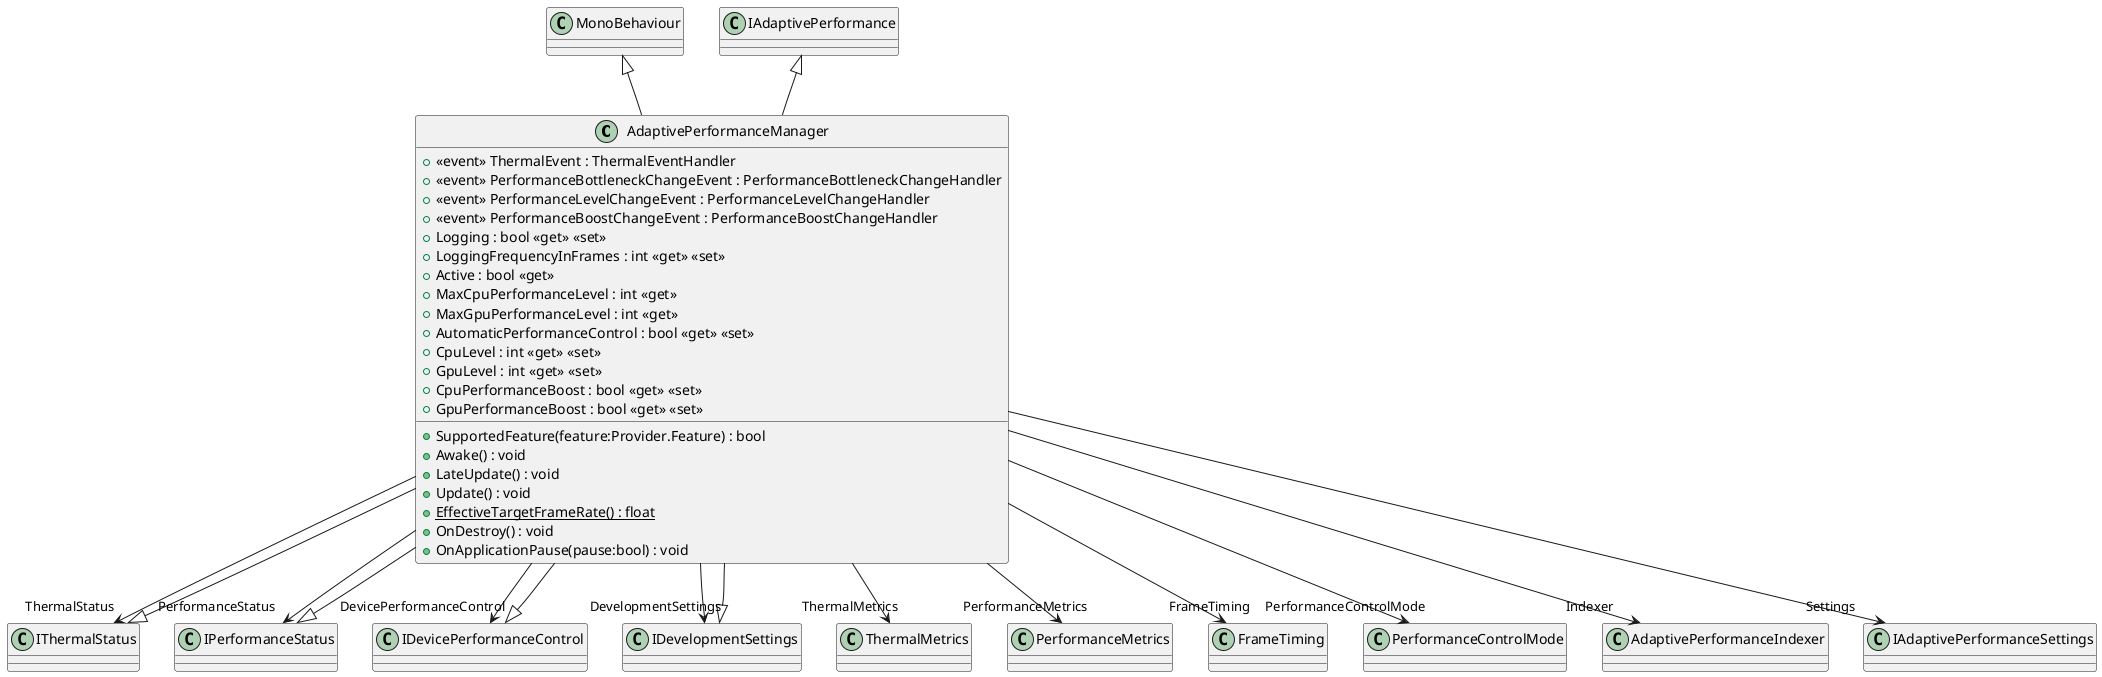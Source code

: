 @startuml
class AdaptivePerformanceManager {
    +  <<event>> ThermalEvent : ThermalEventHandler 
    +  <<event>> PerformanceBottleneckChangeEvent : PerformanceBottleneckChangeHandler 
    +  <<event>> PerformanceLevelChangeEvent : PerformanceLevelChangeHandler 
    +  <<event>> PerformanceBoostChangeEvent : PerformanceBoostChangeHandler 
    + Logging : bool <<get>> <<set>>
    + LoggingFrequencyInFrames : int <<get>> <<set>>
    + Active : bool <<get>>
    + MaxCpuPerformanceLevel : int <<get>>
    + MaxGpuPerformanceLevel : int <<get>>
    + AutomaticPerformanceControl : bool <<get>> <<set>>
    + CpuLevel : int <<get>> <<set>>
    + GpuLevel : int <<get>> <<set>>
    + CpuPerformanceBoost : bool <<get>> <<set>>
    + GpuPerformanceBoost : bool <<get>> <<set>>
    + SupportedFeature(feature:Provider.Feature) : bool
    + Awake() : void
    + LateUpdate() : void
    + Update() : void
    + {static} EffectiveTargetFrameRate() : float
    + OnDestroy() : void
    + OnApplicationPause(pause:bool) : void
}
MonoBehaviour <|-- AdaptivePerformanceManager
IAdaptivePerformance <|-- AdaptivePerformanceManager
IThermalStatus <|-- AdaptivePerformanceManager
IPerformanceStatus <|-- AdaptivePerformanceManager
IDevicePerformanceControl <|-- AdaptivePerformanceManager
IDevelopmentSettings <|-- AdaptivePerformanceManager
AdaptivePerformanceManager --> "ThermalMetrics" ThermalMetrics
AdaptivePerformanceManager --> "PerformanceMetrics" PerformanceMetrics
AdaptivePerformanceManager --> "FrameTiming" FrameTiming
AdaptivePerformanceManager --> "PerformanceControlMode" PerformanceControlMode
AdaptivePerformanceManager --> "DevelopmentSettings" IDevelopmentSettings
AdaptivePerformanceManager --> "ThermalStatus" IThermalStatus
AdaptivePerformanceManager --> "PerformanceStatus" IPerformanceStatus
AdaptivePerformanceManager --> "DevicePerformanceControl" IDevicePerformanceControl
AdaptivePerformanceManager --> "Indexer" AdaptivePerformanceIndexer
AdaptivePerformanceManager --> "Settings" IAdaptivePerformanceSettings
@enduml

